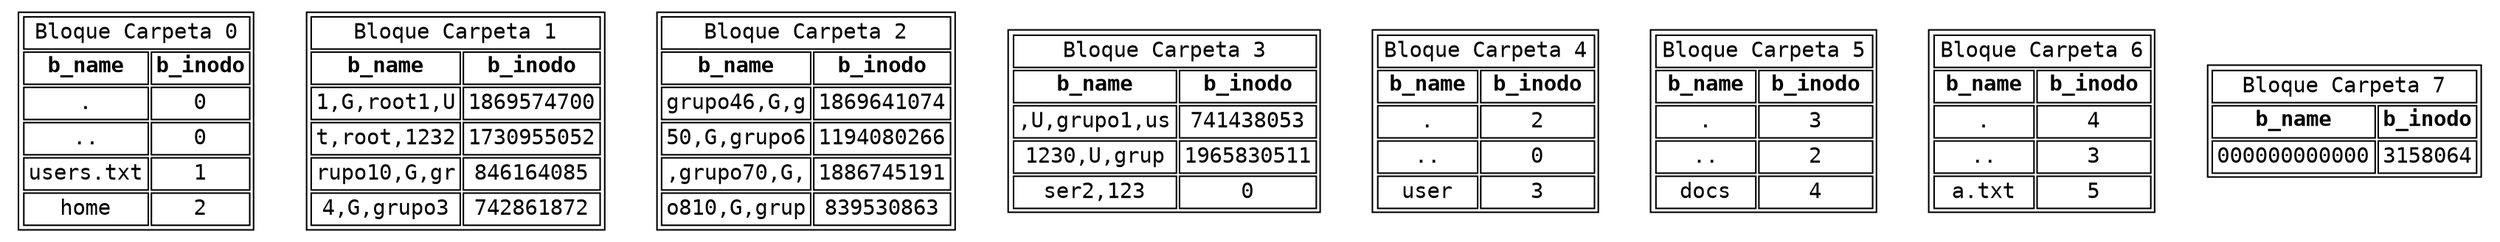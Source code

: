 digraph BlockReport {
node [shape=plaintext fontname="Courier"];
blk_folder0 [label=<
<table border='1' cellborder='1'>
<tr><td colspan='2'>Bloque Carpeta 0</td></tr>
<tr><td><b>b_name</b></td><td><b>b_inodo</b></td></tr>
<tr><td>.</td><td>0</td></tr>
<tr><td>..</td><td>0</td></tr>
<tr><td>users.txt</td><td>1</td></tr>
<tr><td>home</td><td>2</td></tr>
</table>>];
blk_folder1 [label=<
<table border='1' cellborder='1'>
<tr><td colspan='2'>Bloque Carpeta 1</td></tr>
<tr><td><b>b_name</b></td><td><b>b_inodo</b></td></tr>
<tr><td>1,G,root
1,U</td><td>1869574700</td></tr>
<tr><td>t,root,123
2</td><td>1730955052</td></tr>
<tr><td>rupo1
0,G,gr</td><td>846164085</td></tr>
<tr><td>
4,G,grupo3
</td><td>742861872</td></tr>
</table>>];
blk_folder2 [label=<
<table border='1' cellborder='1'>
<tr><td colspan='2'>Bloque Carpeta 2</td></tr>
<tr><td><b>b_name</b></td><td><b>b_inodo</b></td></tr>
<tr><td>grupo4
6,G,g</td><td>1869641074</td></tr>
<tr><td>5
0,G,grupo6</td><td>1194080266</td></tr>
<tr><td>,grupo7
0,G,</td><td>1886745191</td></tr>
<tr><td>o8
10,G,grup</td><td>839530863</td></tr>
</table>>];
blk_folder3 [label=<
<table border='1' cellborder='1'>
<tr><td colspan='2'>Bloque Carpeta 3</td></tr>
<tr><td><b>b_name</b></td><td><b>b_inodo</b></td></tr>
<tr><td>,U,grupo1,us</td><td>741438053</td></tr>
<tr><td>123
0,U,grup</td><td>1965830511</td></tr>
<tr><td>ser2,123
</td><td>0</td></tr>
</table>>];
blk_folder4 [label=<
<table border='1' cellborder='1'>
<tr><td colspan='2'>Bloque Carpeta 4</td></tr>
<tr><td><b>b_name</b></td><td><b>b_inodo</b></td></tr>
<tr><td>.</td><td>2</td></tr>
<tr><td>..</td><td>0</td></tr>
<tr><td>user</td><td>3</td></tr>
</table>>];
blk_folder5 [label=<
<table border='1' cellborder='1'>
<tr><td colspan='2'>Bloque Carpeta 5</td></tr>
<tr><td><b>b_name</b></td><td><b>b_inodo</b></td></tr>
<tr><td>.</td><td>3</td></tr>
<tr><td>..</td><td>2</td></tr>
<tr><td>docs</td><td>4</td></tr>
</table>>];
blk_folder6 [label=<
<table border='1' cellborder='1'>
<tr><td colspan='2'>Bloque Carpeta 6</td></tr>
<tr><td><b>b_name</b></td><td><b>b_inodo</b></td></tr>
<tr><td>.</td><td>4</td></tr>
<tr><td>..</td><td>3</td></tr>
<tr><td>a.txt</td><td>5</td></tr>
</table>>];
blk_folder7 [label=<
<table border='1' cellborder='1'>
<tr><td colspan='2'>Bloque Carpeta 7</td></tr>
<tr><td><b>b_name</b></td><td><b>b_inodo</b></td></tr>
<tr><td>000000000000</td><td>3158064</td></tr>
</table>>];
}
